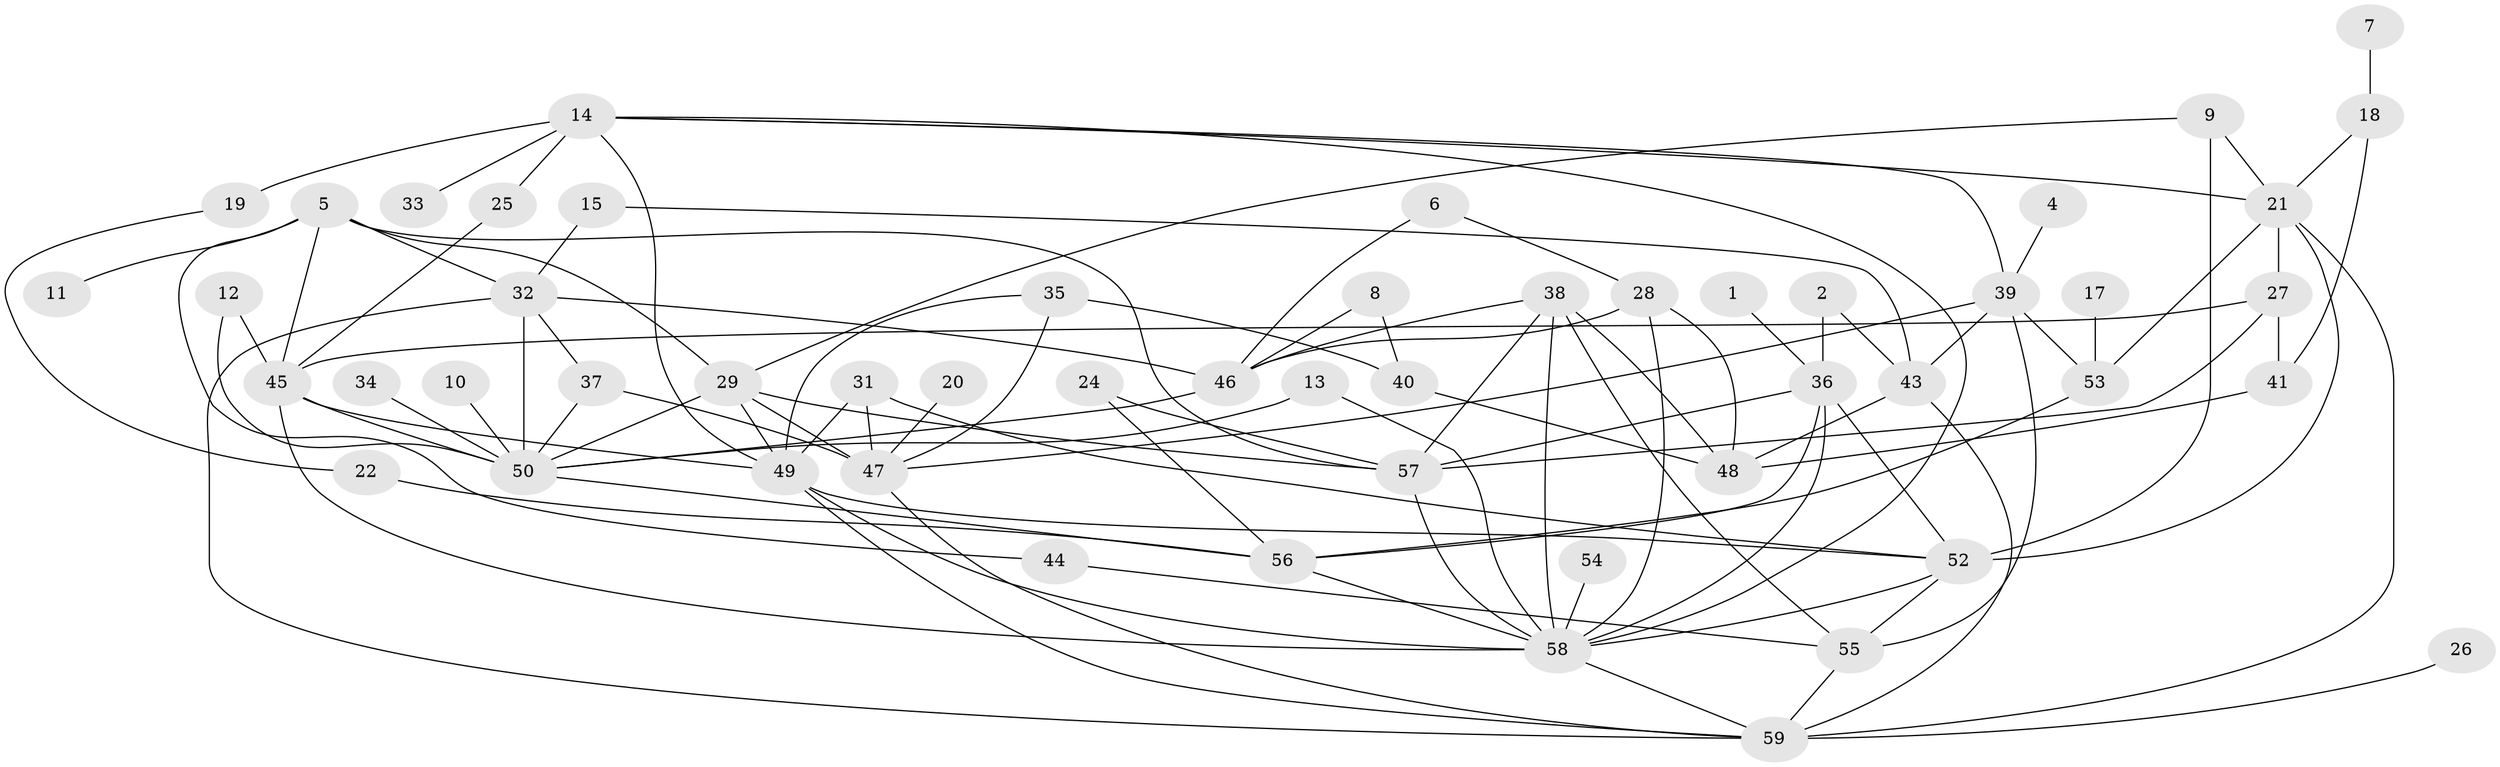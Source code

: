 // original degree distribution, {5: 0.11016949152542373, 1: 0.1694915254237288, 4: 0.2033898305084746, 3: 0.19491525423728814, 2: 0.22033898305084745, 0: 0.05084745762711865, 6: 0.03389830508474576, 7: 0.01694915254237288}
// Generated by graph-tools (version 1.1) at 2025/25/03/09/25 03:25:19]
// undirected, 53 vertices, 104 edges
graph export_dot {
graph [start="1"]
  node [color=gray90,style=filled];
  1;
  2;
  4;
  5;
  6;
  7;
  8;
  9;
  10;
  11;
  12;
  13;
  14;
  15;
  17;
  18;
  19;
  20;
  21;
  22;
  24;
  25;
  26;
  27;
  28;
  29;
  31;
  32;
  33;
  34;
  35;
  36;
  37;
  38;
  39;
  40;
  41;
  43;
  44;
  45;
  46;
  47;
  48;
  49;
  50;
  52;
  53;
  54;
  55;
  56;
  57;
  58;
  59;
  1 -- 36 [weight=1.0];
  2 -- 36 [weight=1.0];
  2 -- 43 [weight=1.0];
  4 -- 39 [weight=1.0];
  5 -- 11 [weight=1.0];
  5 -- 29 [weight=1.0];
  5 -- 32 [weight=1.0];
  5 -- 44 [weight=1.0];
  5 -- 45 [weight=1.0];
  5 -- 57 [weight=1.0];
  6 -- 28 [weight=1.0];
  6 -- 46 [weight=1.0];
  7 -- 18 [weight=1.0];
  8 -- 40 [weight=1.0];
  8 -- 46 [weight=1.0];
  9 -- 21 [weight=1.0];
  9 -- 29 [weight=1.0];
  9 -- 52 [weight=1.0];
  10 -- 50 [weight=1.0];
  12 -- 45 [weight=1.0];
  12 -- 50 [weight=1.0];
  13 -- 50 [weight=1.0];
  13 -- 58 [weight=1.0];
  14 -- 19 [weight=2.0];
  14 -- 21 [weight=1.0];
  14 -- 25 [weight=1.0];
  14 -- 33 [weight=1.0];
  14 -- 39 [weight=1.0];
  14 -- 49 [weight=1.0];
  14 -- 58 [weight=1.0];
  15 -- 32 [weight=1.0];
  15 -- 43 [weight=1.0];
  17 -- 53 [weight=1.0];
  18 -- 21 [weight=1.0];
  18 -- 41 [weight=1.0];
  19 -- 22 [weight=1.0];
  20 -- 47 [weight=1.0];
  21 -- 27 [weight=1.0];
  21 -- 52 [weight=1.0];
  21 -- 53 [weight=1.0];
  21 -- 59 [weight=1.0];
  22 -- 56 [weight=1.0];
  24 -- 56 [weight=1.0];
  24 -- 57 [weight=1.0];
  25 -- 45 [weight=1.0];
  26 -- 59 [weight=1.0];
  27 -- 41 [weight=1.0];
  27 -- 45 [weight=1.0];
  27 -- 57 [weight=2.0];
  28 -- 46 [weight=1.0];
  28 -- 48 [weight=1.0];
  28 -- 58 [weight=1.0];
  29 -- 47 [weight=1.0];
  29 -- 49 [weight=1.0];
  29 -- 50 [weight=1.0];
  29 -- 57 [weight=1.0];
  31 -- 47 [weight=1.0];
  31 -- 49 [weight=1.0];
  31 -- 52 [weight=1.0];
  32 -- 37 [weight=1.0];
  32 -- 46 [weight=1.0];
  32 -- 50 [weight=3.0];
  32 -- 59 [weight=1.0];
  34 -- 50 [weight=1.0];
  35 -- 40 [weight=2.0];
  35 -- 47 [weight=1.0];
  35 -- 49 [weight=1.0];
  36 -- 52 [weight=2.0];
  36 -- 56 [weight=1.0];
  36 -- 57 [weight=1.0];
  36 -- 58 [weight=1.0];
  37 -- 47 [weight=1.0];
  37 -- 50 [weight=1.0];
  38 -- 46 [weight=1.0];
  38 -- 48 [weight=1.0];
  38 -- 55 [weight=1.0];
  38 -- 57 [weight=1.0];
  38 -- 58 [weight=1.0];
  39 -- 43 [weight=1.0];
  39 -- 47 [weight=1.0];
  39 -- 53 [weight=1.0];
  39 -- 55 [weight=1.0];
  40 -- 48 [weight=1.0];
  41 -- 48 [weight=1.0];
  43 -- 48 [weight=1.0];
  43 -- 59 [weight=1.0];
  44 -- 55 [weight=1.0];
  45 -- 49 [weight=1.0];
  45 -- 50 [weight=1.0];
  45 -- 58 [weight=1.0];
  46 -- 50 [weight=1.0];
  47 -- 59 [weight=1.0];
  49 -- 52 [weight=1.0];
  49 -- 58 [weight=1.0];
  49 -- 59 [weight=1.0];
  50 -- 56 [weight=1.0];
  52 -- 55 [weight=2.0];
  52 -- 58 [weight=1.0];
  53 -- 56 [weight=1.0];
  54 -- 58 [weight=1.0];
  55 -- 59 [weight=1.0];
  56 -- 58 [weight=1.0];
  57 -- 58 [weight=1.0];
  58 -- 59 [weight=1.0];
}
